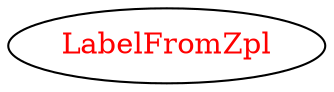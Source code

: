 digraph dependencyGraph {
 concentrate=true;
 ranksep="2.0";
 rankdir="LR"; 
 splines="ortho";
"LabelFromZpl" [fontcolor="red"];
}